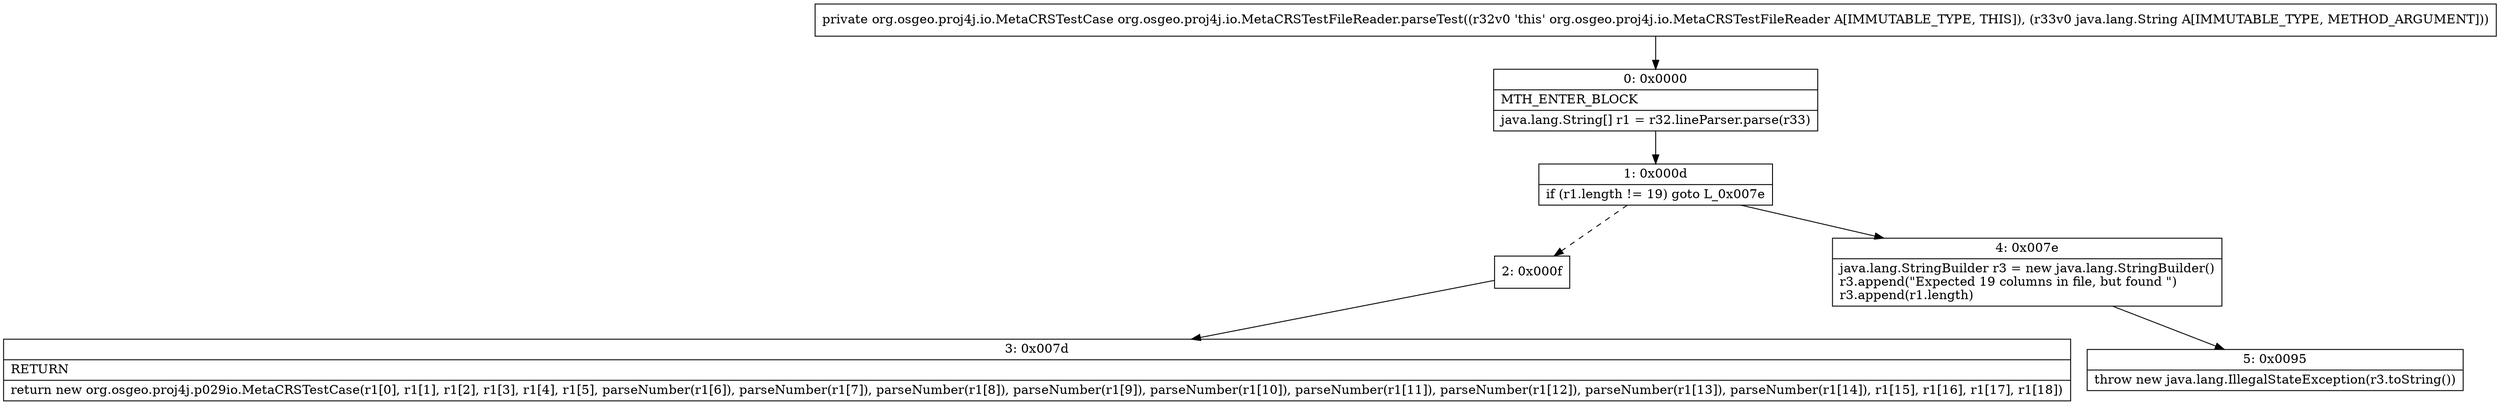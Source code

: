 digraph "CFG fororg.osgeo.proj4j.io.MetaCRSTestFileReader.parseTest(Ljava\/lang\/String;)Lorg\/osgeo\/proj4j\/io\/MetaCRSTestCase;" {
Node_0 [shape=record,label="{0\:\ 0x0000|MTH_ENTER_BLOCK\l|java.lang.String[] r1 = r32.lineParser.parse(r33)\l}"];
Node_1 [shape=record,label="{1\:\ 0x000d|if (r1.length != 19) goto L_0x007e\l}"];
Node_2 [shape=record,label="{2\:\ 0x000f}"];
Node_3 [shape=record,label="{3\:\ 0x007d|RETURN\l|return new org.osgeo.proj4j.p029io.MetaCRSTestCase(r1[0], r1[1], r1[2], r1[3], r1[4], r1[5], parseNumber(r1[6]), parseNumber(r1[7]), parseNumber(r1[8]), parseNumber(r1[9]), parseNumber(r1[10]), parseNumber(r1[11]), parseNumber(r1[12]), parseNumber(r1[13]), parseNumber(r1[14]), r1[15], r1[16], r1[17], r1[18])\l}"];
Node_4 [shape=record,label="{4\:\ 0x007e|java.lang.StringBuilder r3 = new java.lang.StringBuilder()\lr3.append(\"Expected 19 columns in file, but found \")\lr3.append(r1.length)\l}"];
Node_5 [shape=record,label="{5\:\ 0x0095|throw new java.lang.IllegalStateException(r3.toString())\l}"];
MethodNode[shape=record,label="{private org.osgeo.proj4j.io.MetaCRSTestCase org.osgeo.proj4j.io.MetaCRSTestFileReader.parseTest((r32v0 'this' org.osgeo.proj4j.io.MetaCRSTestFileReader A[IMMUTABLE_TYPE, THIS]), (r33v0 java.lang.String A[IMMUTABLE_TYPE, METHOD_ARGUMENT])) }"];
MethodNode -> Node_0;
Node_0 -> Node_1;
Node_1 -> Node_2[style=dashed];
Node_1 -> Node_4;
Node_2 -> Node_3;
Node_4 -> Node_5;
}

